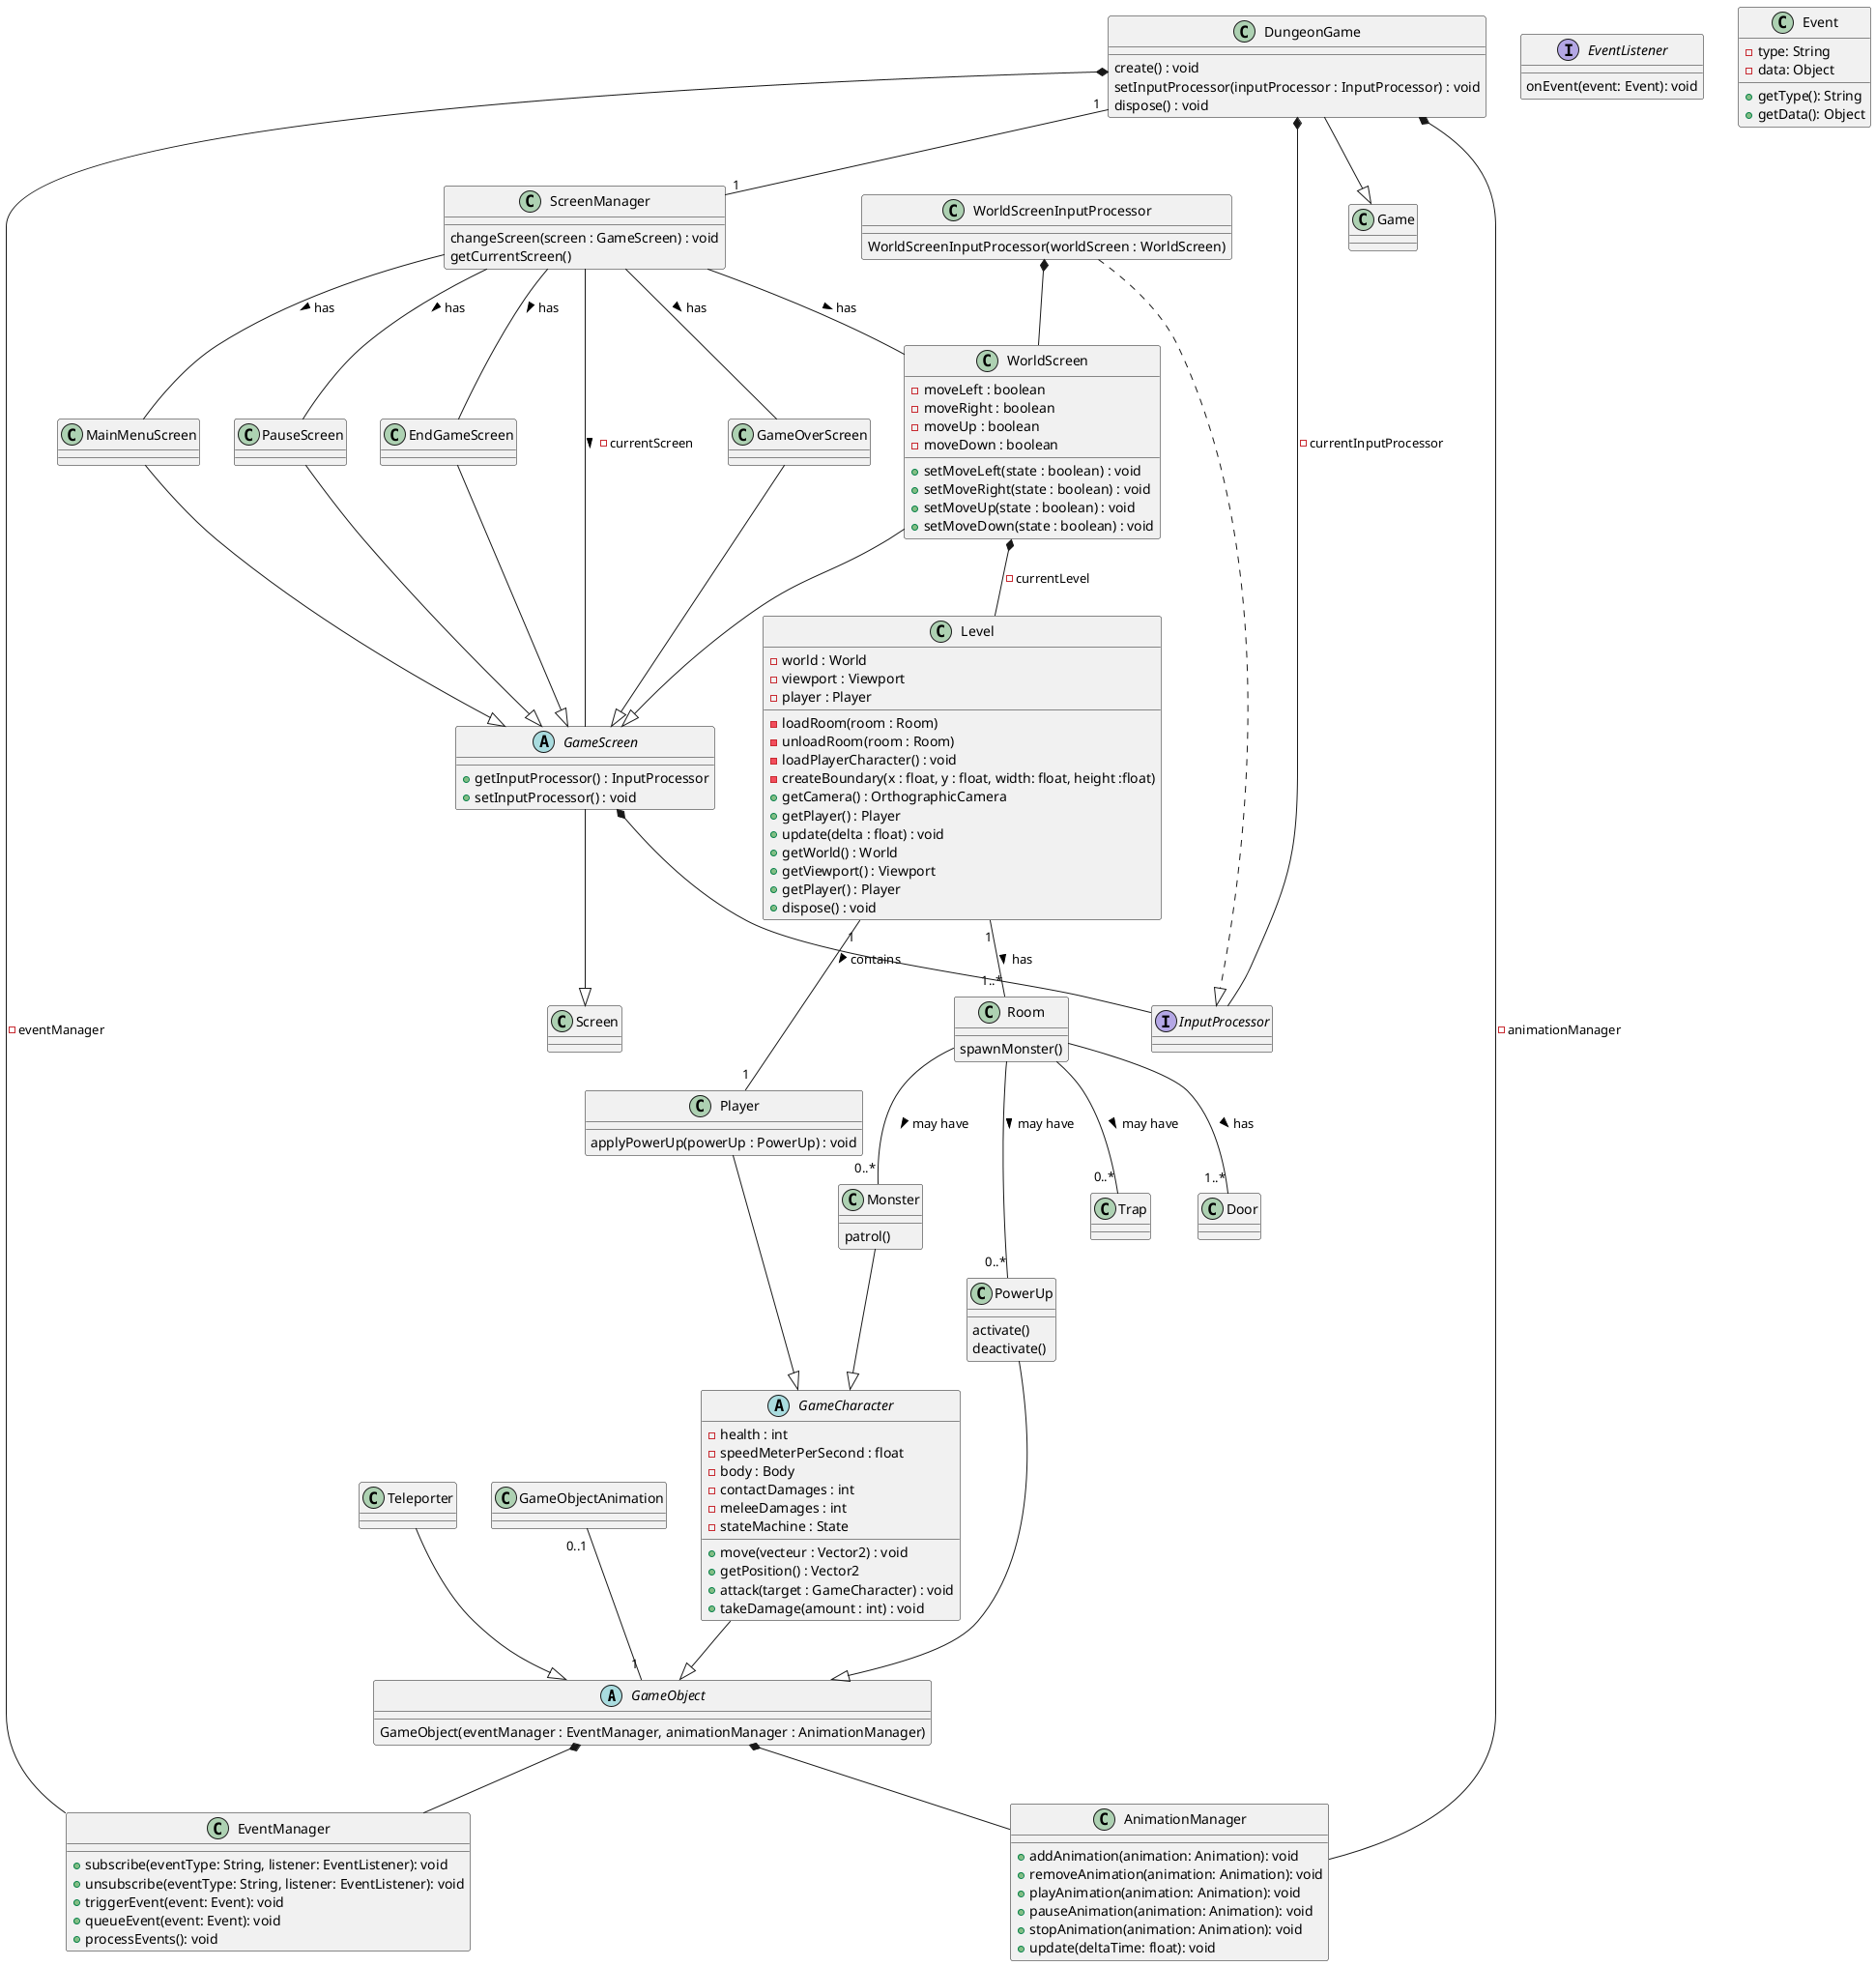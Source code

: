 @startuml

abstract class GameObject {
    GameObject(eventManager : EventManager, animationManager : AnimationManager)
}
GameObject *-- EventManager
GameObject *-- AnimationManager



abstract class GameCharacter {
    - health : int
    - speedMeterPerSecond : float
    - body : Body
    - contactDamages : int
    - meleeDamages : int
    - stateMachine : State
    + move(vecteur : Vector2) : void
    + getPosition() : Vector2
    + attack(target : GameCharacter) : void
    + takeDamage(amount : int) : void
}
GameCharacter --|> GameObject


class Player {
    applyPowerUp(powerUp : PowerUp) : void
}
Player --|> GameCharacter


class Monster {
    patrol()
}
Monster --|> GameCharacter



class PowerUp {
    activate()
    deactivate()
}
PowerUp --|> GameObject

class Trap {

}

class Teleporter {

}
Teleporter --|> GameObject

class Level {
    - world : World
    - viewport : Viewport
    - player : Player
    - loadRoom(room : Room)
    - unloadRoom(room : Room)
    - loadPlayerCharacter() : void
    - createBoundary(x : float, y : float, width: float, height :float)
    + getCamera() : OrthographicCamera
    + getPlayer() : Player
    + update(delta : float) : void
    + getWorld() : World
    + getViewport() : Viewport
    + getPlayer() : Player
    + dispose() : void
}

Level "1"--"1..*" Room : has >
Level "1"--"1" Player : contains >

class Room {
    spawnMonster()
}

Room -- "0..*" PowerUp : may have >
Room -- "1..*" Door : has >
Room -- "0..*" Trap : may have >
Room -- "0..*" Monster : may have >

class Door {

}


class DungeonGame {
    create() : void
    setInputProcessor(inputProcessor : InputProcessor) : void
    dispose() : void
}
DungeonGame --|> Game
DungeonGame "1"--"1" ScreenManager
DungeonGame *-- AnimationManager : -animationManager
DungeonGame *-- EventManager : -eventManager
DungeonGame *-- InputProcessor : -currentInputProcessor

class ScreenManager {
    changeScreen(screen : GameScreen) : void
    getCurrentScreen()
}
ScreenManager -- GameScreen : -currentScreen >
ScreenManager -- GameOverScreen : has >
ScreenManager -- WorldScreen : has >
ScreenManager -- MainMenuScreen : has >
ScreenManager -- PauseScreen : has >
ScreenManager -- EndGameScreen : has >

abstract GameScreen {
    + getInputProcessor() : InputProcessor
    + setInputProcessor() : void
}
GameScreen --|> Screen
GameScreen *-- InputProcessor
MainMenuScreen --|> GameScreen
WorldScreen --|> GameScreen
PauseScreen --|> GameScreen
GameOverScreen --|> GameScreen
EndGameScreen --|> GameScreen

class MainMenuScreen {

}


class WorldScreen {
    - moveLeft : boolean
    - moveRight : boolean
    - moveUp : boolean
    - moveDown : boolean
    + setMoveLeft(state : boolean) : void
    + setMoveRight(state : boolean) : void
    + setMoveUp(state : boolean) : void
    + setMoveDown(state : boolean) : void
}
WorldScreen *-- Level : -currentLevel

class PauseScreen {

}

class GameOverScreen {

}

class EndGameScreen {

}

class AnimationManager {
    + addAnimation(animation: Animation): void
    + removeAnimation(animation: Animation): void
    + playAnimation(animation: Animation): void
    + pauseAnimation(animation: Animation): void
    + stopAnimation(animation: Animation): void
    + update(deltaTime: float): void
}

class GameObjectAnimation {

}
GameObjectAnimation "0..1"--"1" GameObject

class EventManager {
    + subscribe(eventType: String, listener: EventListener): void
    + unsubscribe(eventType: String, listener: EventListener): void
    + triggerEvent(event: Event): void
    + queueEvent(event: Event): void
    + processEvents(): void
}

interface EventListener {
    onEvent(event: Event): void
}

class Event {
    - type: String
    - data: Object
    + getType(): String
    + getData(): Object
}

class WorldScreenInputProcessor {
    WorldScreenInputProcessor(worldScreen : WorldScreen)
}
WorldScreenInputProcessor ..|> InputProcessor
WorldScreenInputProcessor *-- WorldScreen
interface InputProcessor
@enduml